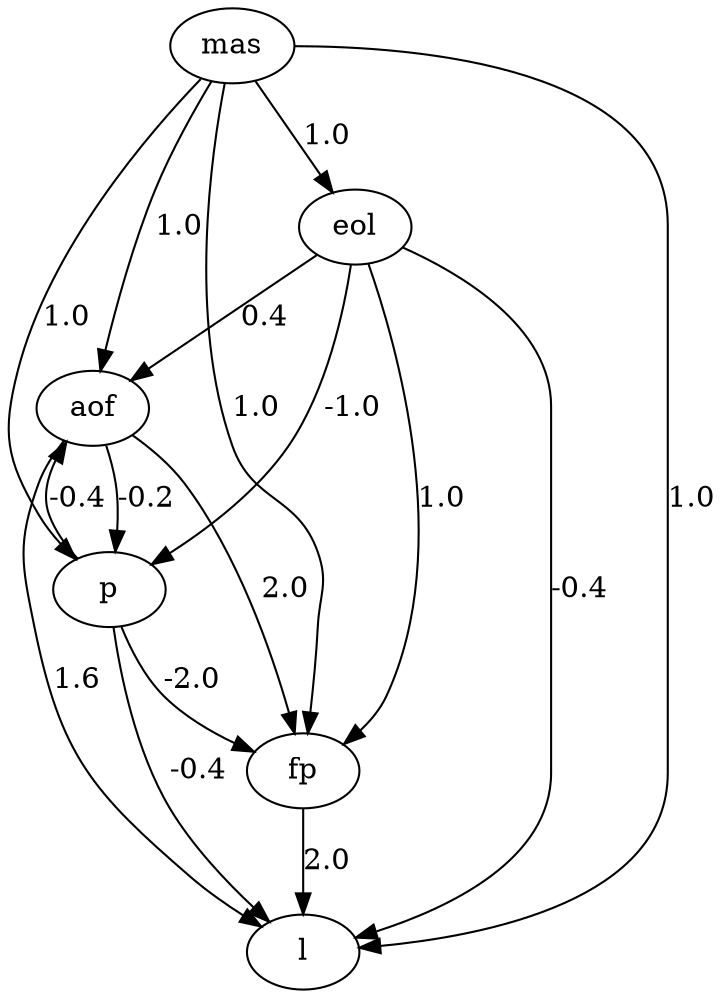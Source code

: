 digraph G {
A0 [label="aof"];
A1 [label="fp"];
A2 [label="p"];
A3 [label="l"];
A4 [label="eol"];
A5 [label="mas"];

A0 -> A1 [label="2.0"];
A0 -> A2 [label="-0.2"];
A0 -> A3 [label="1.6"];
A1 -> A3 [label="2.0"];
A2 -> A0 [label="-0.4"];
A2 -> A1 [label="-2.0"];
A2 -> A3 [label="-0.4"];
A4 -> A0 [label="0.4"];
A4 -> A1 [label="1.0"];
A4 -> A2 [label="-1.0"];
A4 -> A3 [label="-0.4"];
A5 -> A0 [label="1.0"];
A5 -> A1 [label="1.0"];
A5 -> A2 [label="1.0"];
A5 -> A3 [label="1.0"];
A5 -> A4 [label="1.0"];

}